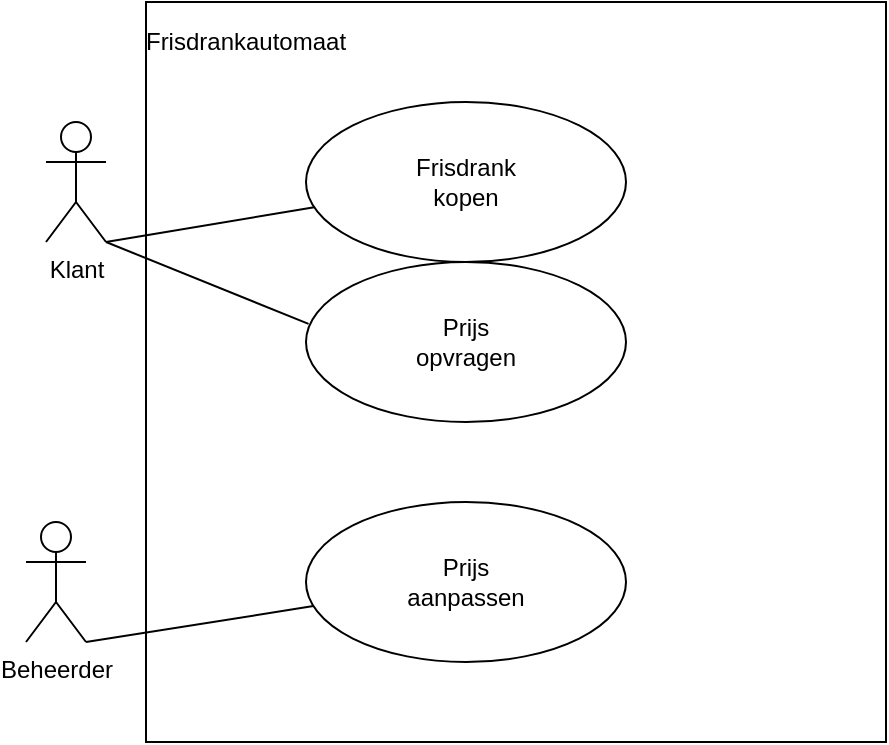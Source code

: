 <mxfile version="12.6.6" type="github"><diagram id="8KwxJqH740CSLvPrDMsS" name="Page-1"><mxGraphModel dx="1038" dy="580" grid="1" gridSize="10" guides="1" tooltips="1" connect="1" arrows="1" fold="1" page="1" pageScale="1" pageWidth="827" pageHeight="1169" math="0" shadow="0"><root><mxCell id="0"/><mxCell id="1" parent="0"/><mxCell id="CDlrYQtzEZBzVM4N8W6i-1" value="" style="whiteSpace=wrap;html=1;aspect=fixed;" vertex="1" parent="1"><mxGeometry x="180" y="590" width="370" height="370" as="geometry"/></mxCell><mxCell id="CDlrYQtzEZBzVM4N8W6i-3" value="Prijs opvragen" style="text;html=1;strokeColor=none;fillColor=none;align=center;verticalAlign=middle;whiteSpace=wrap;rounded=0;" vertex="1" parent="1"><mxGeometry x="320" y="760" width="40" height="20" as="geometry"/></mxCell><mxCell id="CDlrYQtzEZBzVM4N8W6i-4" value="Frisdrankautomaat" style="text;html=1;strokeColor=none;fillColor=none;align=center;verticalAlign=middle;whiteSpace=wrap;rounded=0;" vertex="1" parent="1"><mxGeometry x="210" y="600" width="40" height="20" as="geometry"/></mxCell><mxCell id="CDlrYQtzEZBzVM4N8W6i-5" value="Klant" style="shape=umlActor;verticalLabelPosition=bottom;labelBackgroundColor=#ffffff;verticalAlign=top;html=1;outlineConnect=0;" vertex="1" parent="1"><mxGeometry x="130" y="650" width="30" height="60" as="geometry"/></mxCell><mxCell id="CDlrYQtzEZBzVM4N8W6i-6" value="" style="ellipse;whiteSpace=wrap;html=1;" vertex="1" parent="1"><mxGeometry x="260" y="640" width="160" height="80" as="geometry"/></mxCell><mxCell id="CDlrYQtzEZBzVM4N8W6i-7" value="Frisdrank kopen" style="text;html=1;strokeColor=none;fillColor=none;align=center;verticalAlign=middle;whiteSpace=wrap;rounded=0;" vertex="1" parent="1"><mxGeometry x="320" y="670" width="40" height="20" as="geometry"/></mxCell><mxCell id="CDlrYQtzEZBzVM4N8W6i-8" value="" style="endArrow=none;html=1;exitX=1;exitY=1;exitDx=0;exitDy=0;exitPerimeter=0;" edge="1" parent="1" source="CDlrYQtzEZBzVM4N8W6i-5" target="CDlrYQtzEZBzVM4N8W6i-6"><mxGeometry width="50" height="50" relative="1" as="geometry"><mxPoint x="200" y="730" as="sourcePoint"/><mxPoint x="250" y="680" as="targetPoint"/></mxGeometry></mxCell><mxCell id="CDlrYQtzEZBzVM4N8W6i-9" value="" style="ellipse;whiteSpace=wrap;html=1;" vertex="1" parent="1"><mxGeometry x="260" y="720" width="160" height="80" as="geometry"/></mxCell><mxCell id="CDlrYQtzEZBzVM4N8W6i-10" value="" style="endArrow=none;html=1;exitX=1;exitY=1;exitDx=0;exitDy=0;exitPerimeter=0;entryX=0.008;entryY=0.387;entryDx=0;entryDy=0;entryPerimeter=0;" edge="1" parent="1" source="CDlrYQtzEZBzVM4N8W6i-5" target="CDlrYQtzEZBzVM4N8W6i-9"><mxGeometry width="50" height="50" relative="1" as="geometry"><mxPoint x="170" y="768.68" as="sourcePoint"/><mxPoint x="250" y="740" as="targetPoint"/></mxGeometry></mxCell><mxCell id="CDlrYQtzEZBzVM4N8W6i-11" value="Prijs opvragen" style="text;html=1;strokeColor=none;fillColor=none;align=center;verticalAlign=middle;whiteSpace=wrap;rounded=0;" vertex="1" parent="1"><mxGeometry x="320" y="750" width="40" height="20" as="geometry"/></mxCell><mxCell id="CDlrYQtzEZBzVM4N8W6i-12" value="Beheerder" style="shape=umlActor;verticalLabelPosition=bottom;labelBackgroundColor=#ffffff;verticalAlign=top;html=1;outlineConnect=0;" vertex="1" parent="1"><mxGeometry x="120" y="850" width="30" height="60" as="geometry"/></mxCell><mxCell id="CDlrYQtzEZBzVM4N8W6i-16" value="" style="ellipse;whiteSpace=wrap;html=1;" vertex="1" parent="1"><mxGeometry x="260" y="840" width="160" height="80" as="geometry"/></mxCell><mxCell id="CDlrYQtzEZBzVM4N8W6i-21" value="Prijs aanpassen" style="text;html=1;strokeColor=none;fillColor=none;align=center;verticalAlign=middle;whiteSpace=wrap;rounded=0;" vertex="1" parent="1"><mxGeometry x="320" y="870" width="40" height="20" as="geometry"/></mxCell><mxCell id="CDlrYQtzEZBzVM4N8W6i-23" value="" style="endArrow=none;html=1;exitX=1;exitY=1;exitDx=0;exitDy=0;exitPerimeter=0;" edge="1" parent="1" source="CDlrYQtzEZBzVM4N8W6i-12" target="CDlrYQtzEZBzVM4N8W6i-16"><mxGeometry width="50" height="50" relative="1" as="geometry"><mxPoint x="180" y="920" as="sourcePoint"/><mxPoint x="230" y="870" as="targetPoint"/></mxGeometry></mxCell></root></mxGraphModel></diagram></mxfile>